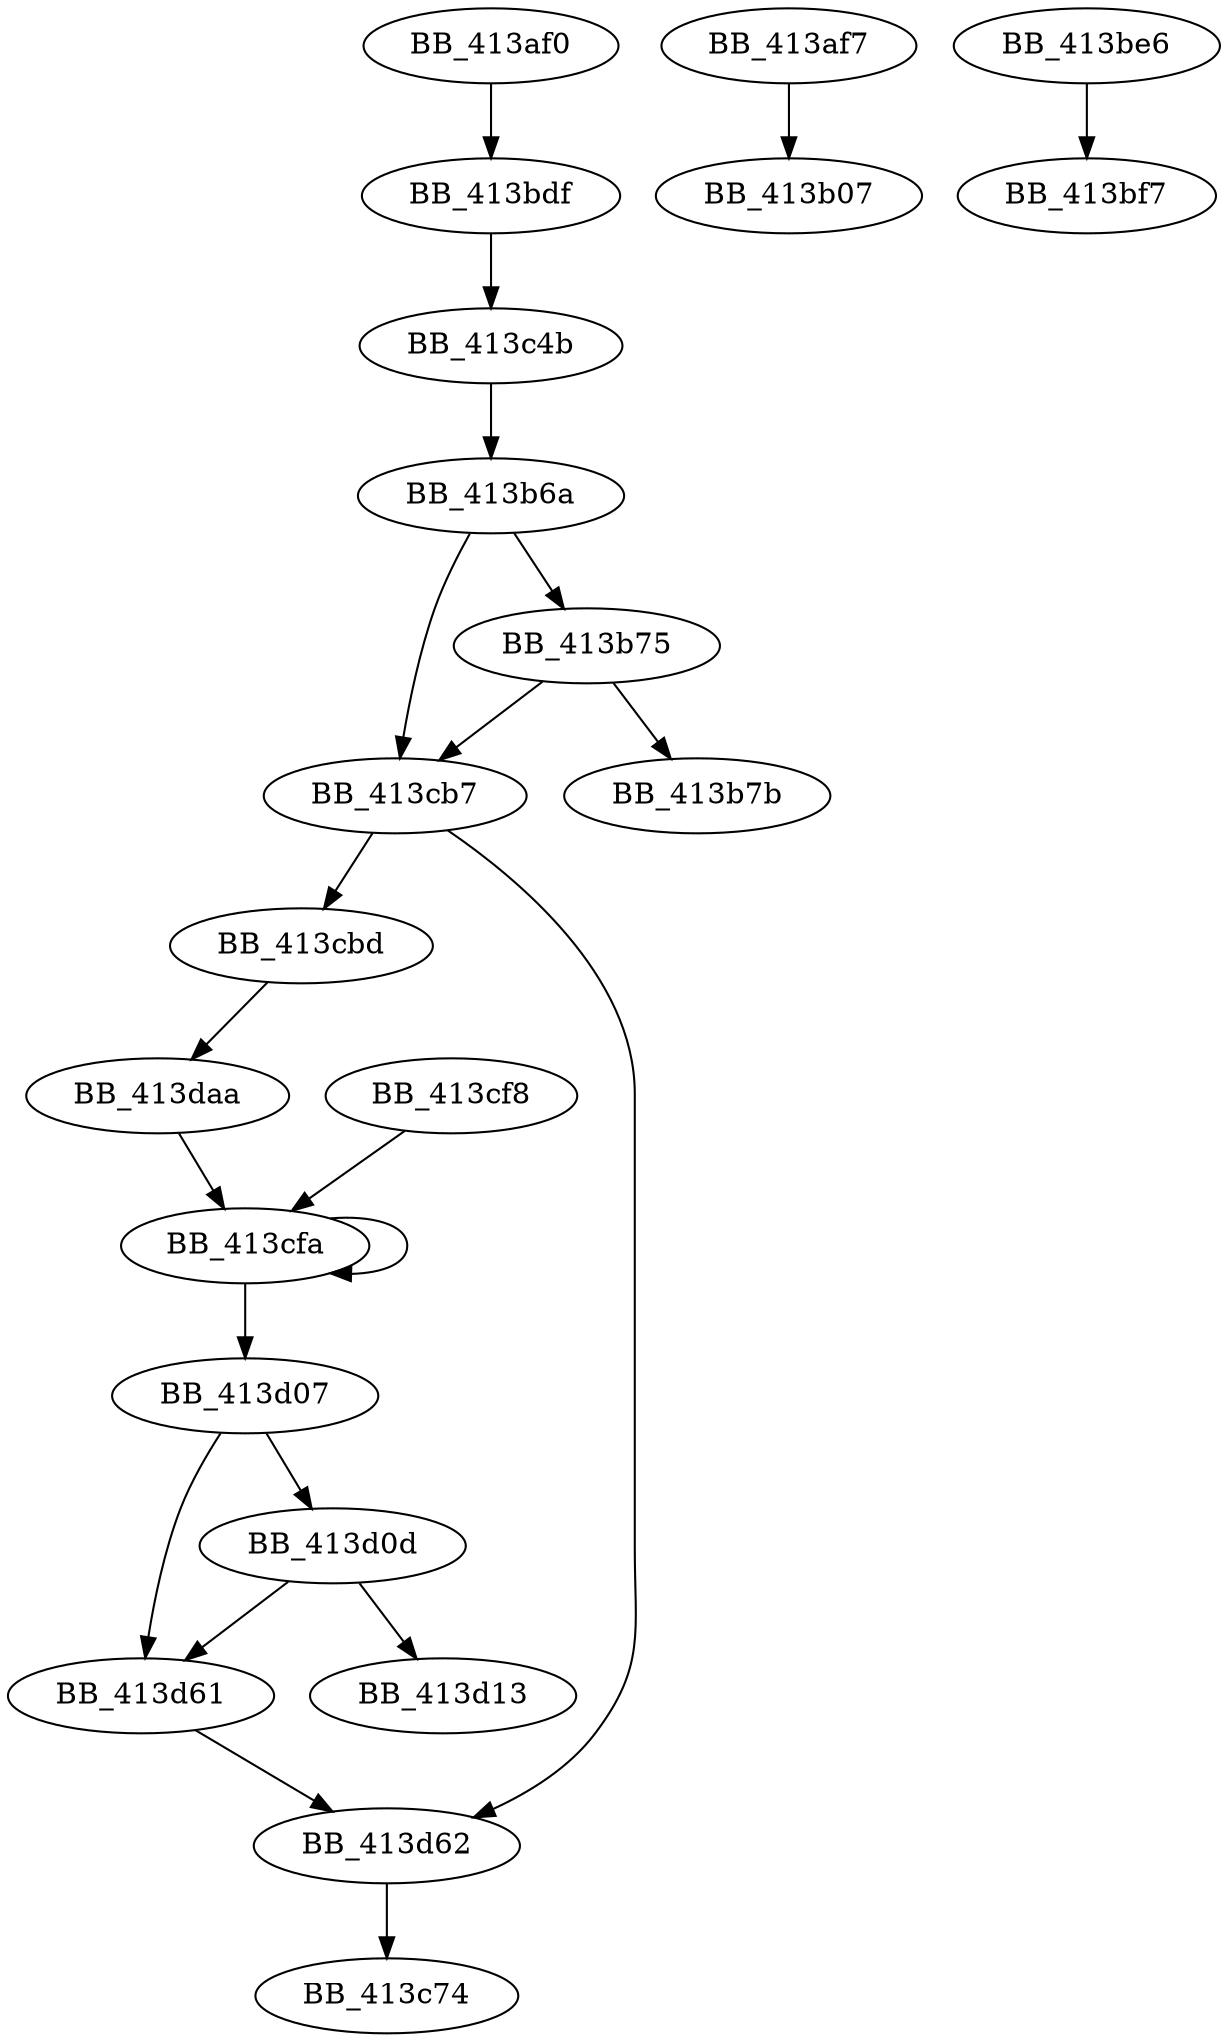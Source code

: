 DiGraph sub_413AF0{
BB_413af0->BB_413bdf
BB_413af7->BB_413b07
BB_413b6a->BB_413b75
BB_413b6a->BB_413cb7
BB_413b75->BB_413b7b
BB_413b75->BB_413cb7
BB_413bdf->BB_413c4b
BB_413be6->BB_413bf7
BB_413c4b->BB_413b6a
BB_413cb7->BB_413cbd
BB_413cb7->BB_413d62
BB_413cbd->BB_413daa
BB_413cf8->BB_413cfa
BB_413cfa->BB_413cfa
BB_413cfa->BB_413d07
BB_413d07->BB_413d0d
BB_413d07->BB_413d61
BB_413d0d->BB_413d13
BB_413d0d->BB_413d61
BB_413d61->BB_413d62
BB_413d62->BB_413c74
BB_413daa->BB_413cfa
}
